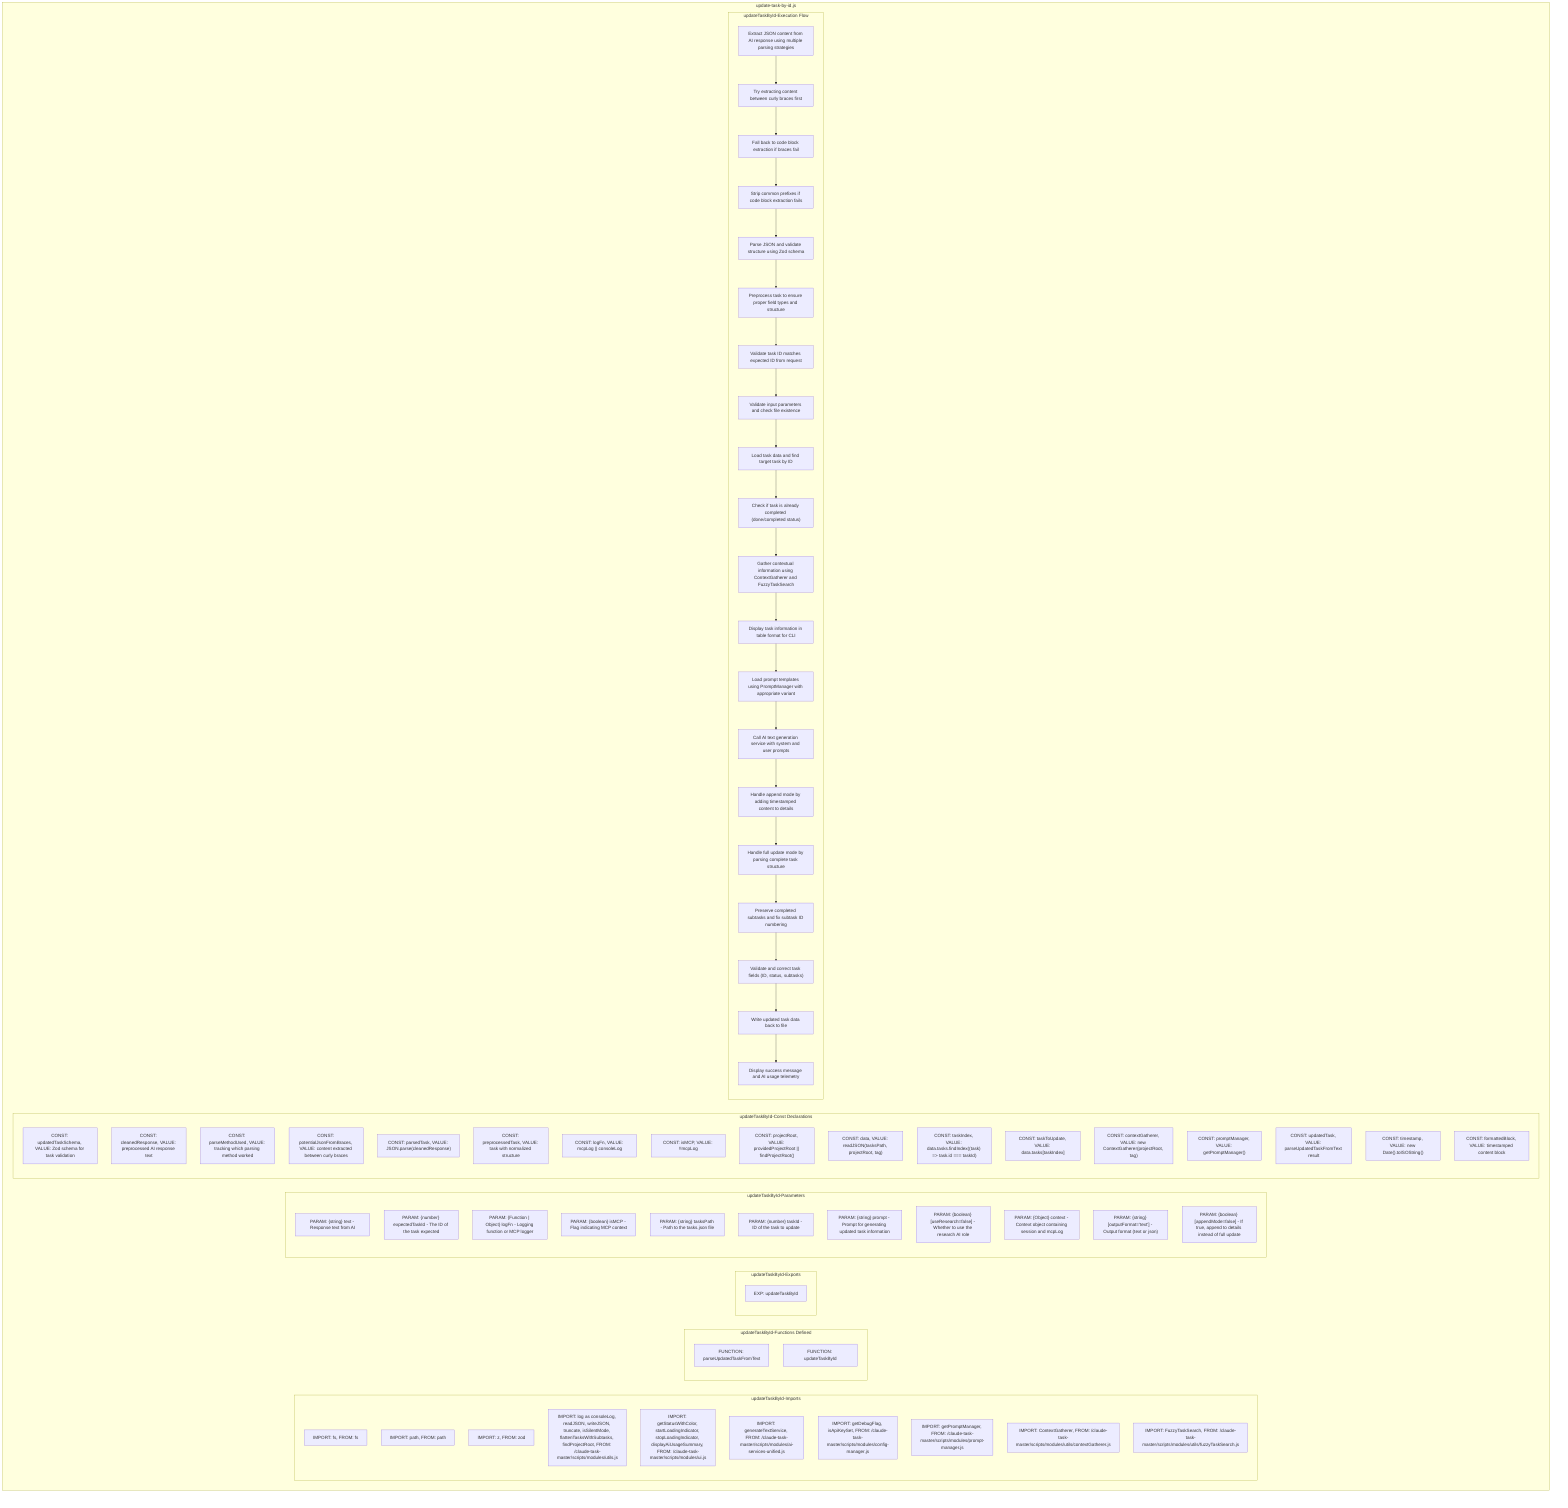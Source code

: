 flowchart TB
    subgraph updateTaskById-Imports["updateTaskById-Imports"]
        I1["IMPORT: fs, FROM: fs"]
        I2["IMPORT: path, FROM: path"]
        I6["IMPORT: z, FROM: zod"]
        I7["IMPORT: log as consoleLog, readJSON, writeJSON, truncate, isSilentMode, flattenTasksWithSubtasks, findProjectRoot, FROM: /claude-task-master/scripts/modules/utils.js"]
        I8["IMPORT: getStatusWithColor, startLoadingIndicator, stopLoadingIndicator, displayAiUsageSummary, FROM: /claude-task-master/scripts/modules/ui.js"]
        I9["IMPORT: generateTextService, FROM: /claude-task-master/scripts/modules/ai-services-unified.js"]
        I10["IMPORT: getDebugFlag, isApiKeySet, FROM: /claude-task-master/scripts/modules/config-manager.js"]
        I11["IMPORT: getPromptManager, FROM: /claude-task-master/scripts/modules/prompt-manager.js"]
        I12["IMPORT: ContextGatherer, FROM: /claude-task-master/scripts/modules/utils/contextGatherer.js"]
        I13["IMPORT: FuzzyTaskSearch, FROM: /claude-task-master/scripts/modules/utils/fuzzyTaskSearch.js"]
    end
    subgraph updateTaskById-FunctionsDefined["updateTaskById-Functions Defined"]
        FU1["FUNCTION: parseUpdatedTaskFromText"]
        FU2["FUNCTION: updateTaskById"]
    end
    subgraph updateTaskById-Exports["updateTaskById-Exports"]
        E1["EXP: updateTaskById"]
    end
    subgraph updateTaskById-Parameters["updateTaskById-Parameters"]
        P1["PARAM: {string} text - Response text from AI"]
        P2["PARAM: {number} expectedTaskId - The ID of the task expected"]
        P3["PARAM: {Function | Object} logFn - Logging function or MCP logger"]
        P4["PARAM: {boolean} isMCP - Flag indicating MCP context"]
        P5["PARAM: {string} tasksPath - Path to the tasks.json file"]
        P6["PARAM: {number} taskId - ID of the task to update"]
        P7["PARAM: {string} prompt - Prompt for generating updated task information"]
        P8["PARAM: {boolean} [useResearch=false] - Whether to use the research AI role"]
        P9["PARAM: {Object} context - Context object containing session and mcpLog"]
        P10["PARAM: {string} [outputFormat='text'] - Output format (text or json)"]
        P11["PARAM: {boolean} [appendMode=false] - If true, append to details instead of full update"]
    end
    subgraph updateTaskById-Constants["updateTaskById-Const Declarations"]
        C1["CONST: updatedTaskSchema, VALUE: Zod schema for task validation"]
        C2["CONST: cleanedResponse, VALUE: preprocessed AI response text"]
        C3["CONST: parseMethodUsed, VALUE: tracking which parsing method worked"]
        C4["CONST: potentialJsonFromBraces, VALUE: content extracted between curly braces"]
        C5["CONST: parsedTask, VALUE: JSON.parse(cleanedResponse)"]
        C6["CONST: preprocessedTask, VALUE: task with normalized structure"]
        C7["CONST: logFn, VALUE: mcpLog || consoleLog"]
        C8["CONST: isMCP, VALUE: !!mcpLog"]
        C9["CONST: projectRoot, VALUE: providedProjectRoot || findProjectRoot()"]
        C10["CONST: data, VALUE: readJSON(tasksPath, projectRoot, tag)"]
        C11["CONST: taskIndex, VALUE: data.tasks.findIndex((task) => task.id === taskId)"]
        C12["CONST: taskToUpdate, VALUE: data.tasks[taskIndex]"]
        C13["CONST: contextGatherer, VALUE: new ContextGatherer(projectRoot, tag)"]
        C14["CONST: promptManager, VALUE: getPromptManager()"]
        C15["CONST: updatedTask, VALUE: parseUpdatedTaskFromText result"]
        C16["CONST: timestamp, VALUE: new Date().toISOString()"]
        C17["CONST: formattedBlock, VALUE: timestamped content block"]
    end
    subgraph updateTaskById-ExecutionFlow["updateTaskById-Execution Flow"]
        FL1["Extract JSON content from AI response using multiple parsing strategies"]
        FL2["Try extracting content between curly braces first"]
        FL3["Fall back to code block extraction if braces fail"]
        FL4["Strip common prefixes if code block extraction fails"]
        FL5["Parse JSON and validate structure using Zod schema"]
        FL6["Preprocess task to ensure proper field types and structure"]
        FL7["Validate task ID matches expected ID from request"]
        FL8["Validate input parameters and check file existence"]
        FL9["Load task data and find target task by ID"]
        FL10["Check if task is already completed (done/completed status)"]
        FL11["Gather contextual information using ContextGatherer and FuzzyTaskSearch"]
        FL12["Display task information in table format for CLI"]
        FL13["Load prompt templates using PromptManager with appropriate variant"]
        FL14["Call AI text generation service with system and user prompts"]
        FL15["Handle append mode by adding timestamped content to details"]
        FL16["Handle full update mode by parsing complete task structure"]
        FL17["Preserve completed subtasks and fix subtask ID numbering"]
        FL18["Validate and correct task fields (ID, status, subtasks)"]
        FL19["Write updated task data back to file"]
        FL20["Display success message and AI usage telemetry"]
    end
    subgraph updateTaskById["update-task-by-id.js"]
        updateTaskById-Imports
        updateTaskById-FunctionsDefined
        updateTaskById-Exports
        updateTaskById-Parameters
        updateTaskById-Constants
        updateTaskById-ExecutionFlow
    end
    FL1 --> FL2
    FL2 --> FL3
    FL3 --> FL4
    FL4 --> FL5
    FL5 --> FL6
    FL6 --> FL7
    FL7 --> FL8
    FL8 --> FL9
    FL9 --> FL10
    FL10 --> FL11
    FL11 --> FL12
    FL12 --> FL13
    FL13 --> FL14
    FL14 --> FL15
    FL15 --> FL16
    FL16 --> FL17
    FL17 --> FL18
    FL18 --> FL19
    FL19 --> FL20